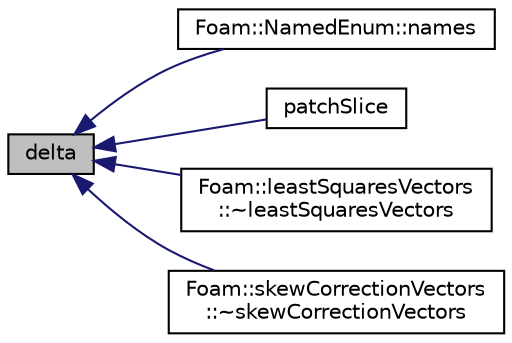 digraph "delta"
{
  bgcolor="transparent";
  edge [fontname="Helvetica",fontsize="10",labelfontname="Helvetica",labelfontsize="10"];
  node [fontname="Helvetica",fontsize="10",shape=record];
  rankdir="LR";
  Node1 [label="delta",height=0.2,width=0.4,color="black", fillcolor="grey75", style="filled", fontcolor="black"];
  Node1 -> Node2 [dir="back",color="midnightblue",fontsize="10",style="solid",fontname="Helvetica"];
  Node2 [label="Foam::NamedEnum::names",height=0.2,width=0.4,color="black",URL="$a01608.html#a7350da3a0edd92cd11e6c479c9967dc8"];
  Node1 -> Node3 [dir="back",color="midnightblue",fontsize="10",style="solid",fontname="Helvetica"];
  Node3 [label="patchSlice",height=0.2,width=0.4,color="black",URL="$a00902.html#a2c6b06069457d4db3a4a509c4963411a",tooltip="Slice list to patch. "];
  Node1 -> Node4 [dir="back",color="midnightblue",fontsize="10",style="solid",fontname="Helvetica"];
  Node4 [label="Foam::leastSquaresVectors\l::~leastSquaresVectors",height=0.2,width=0.4,color="black",URL="$a01319.html#a174123ef1199fb59e95687bd040ab465",tooltip="Destructor. "];
  Node1 -> Node5 [dir="back",color="midnightblue",fontsize="10",style="solid",fontname="Helvetica"];
  Node5 [label="Foam::skewCorrectionVectors\l::~skewCorrectionVectors",height=0.2,width=0.4,color="black",URL="$a02412.html#a16c9b82f5dcc80a9c175094d7c5e1020",tooltip="Destructor. "];
}

